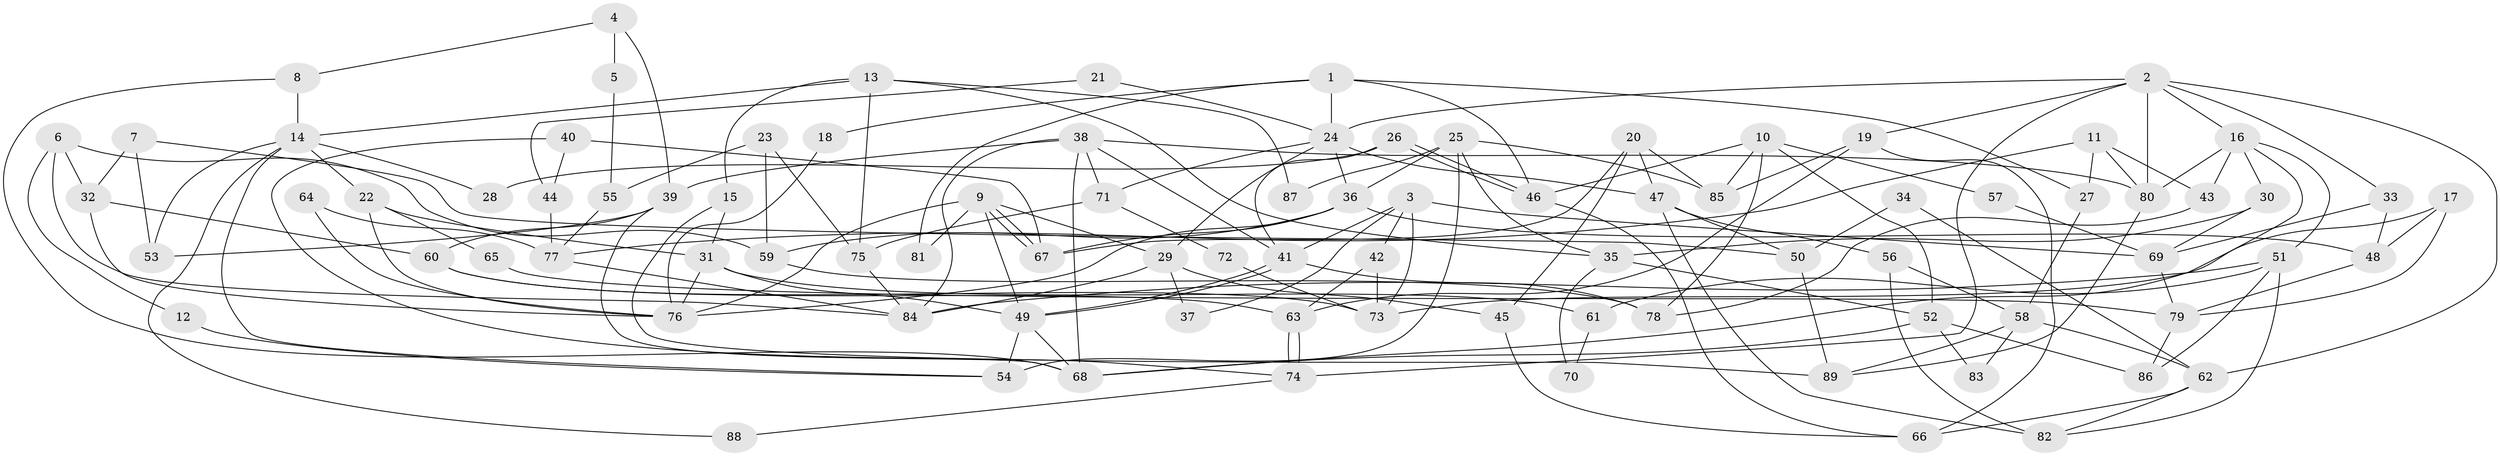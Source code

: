 // coarse degree distribution, {3: 0.14814814814814814, 6: 0.14814814814814814, 5: 0.18518518518518517, 11: 0.037037037037037035, 8: 0.18518518518518517, 4: 0.1111111111111111, 10: 0.1111111111111111, 7: 0.037037037037037035, 9: 0.037037037037037035}
// Generated by graph-tools (version 1.1) at 2025/37/03/04/25 23:37:14]
// undirected, 89 vertices, 178 edges
graph export_dot {
  node [color=gray90,style=filled];
  1;
  2;
  3;
  4;
  5;
  6;
  7;
  8;
  9;
  10;
  11;
  12;
  13;
  14;
  15;
  16;
  17;
  18;
  19;
  20;
  21;
  22;
  23;
  24;
  25;
  26;
  27;
  28;
  29;
  30;
  31;
  32;
  33;
  34;
  35;
  36;
  37;
  38;
  39;
  40;
  41;
  42;
  43;
  44;
  45;
  46;
  47;
  48;
  49;
  50;
  51;
  52;
  53;
  54;
  55;
  56;
  57;
  58;
  59;
  60;
  61;
  62;
  63;
  64;
  65;
  66;
  67;
  68;
  69;
  70;
  71;
  72;
  73;
  74;
  75;
  76;
  77;
  78;
  79;
  80;
  81;
  82;
  83;
  84;
  85;
  86;
  87;
  88;
  89;
  1 -- 24;
  1 -- 46;
  1 -- 18;
  1 -- 27;
  1 -- 81;
  2 -- 16;
  2 -- 62;
  2 -- 19;
  2 -- 24;
  2 -- 33;
  2 -- 74;
  2 -- 80;
  3 -- 41;
  3 -- 42;
  3 -- 37;
  3 -- 69;
  3 -- 73;
  4 -- 8;
  4 -- 39;
  4 -- 5;
  5 -- 55;
  6 -- 84;
  6 -- 59;
  6 -- 12;
  6 -- 32;
  7 -- 32;
  7 -- 53;
  7 -- 50;
  8 -- 14;
  8 -- 68;
  9 -- 67;
  9 -- 67;
  9 -- 76;
  9 -- 29;
  9 -- 49;
  9 -- 81;
  10 -- 46;
  10 -- 78;
  10 -- 52;
  10 -- 57;
  10 -- 85;
  11 -- 80;
  11 -- 27;
  11 -- 43;
  11 -- 77;
  12 -- 54;
  13 -- 35;
  13 -- 15;
  13 -- 14;
  13 -- 75;
  13 -- 87;
  14 -- 54;
  14 -- 22;
  14 -- 28;
  14 -- 53;
  14 -- 88;
  15 -- 89;
  15 -- 31;
  16 -- 68;
  16 -- 80;
  16 -- 30;
  16 -- 43;
  16 -- 51;
  17 -- 48;
  17 -- 73;
  17 -- 79;
  18 -- 76;
  19 -- 85;
  19 -- 63;
  19 -- 66;
  20 -- 85;
  20 -- 47;
  20 -- 45;
  20 -- 67;
  21 -- 24;
  21 -- 44;
  22 -- 76;
  22 -- 31;
  22 -- 65;
  23 -- 75;
  23 -- 59;
  23 -- 55;
  24 -- 29;
  24 -- 36;
  24 -- 47;
  24 -- 71;
  25 -- 36;
  25 -- 35;
  25 -- 54;
  25 -- 85;
  25 -- 87;
  26 -- 41;
  26 -- 46;
  26 -- 46;
  26 -- 28;
  27 -- 58;
  29 -- 84;
  29 -- 37;
  29 -- 45;
  30 -- 69;
  30 -- 35;
  31 -- 49;
  31 -- 61;
  31 -- 76;
  32 -- 76;
  32 -- 60;
  33 -- 69;
  33 -- 48;
  34 -- 50;
  34 -- 62;
  35 -- 52;
  35 -- 70;
  36 -- 67;
  36 -- 48;
  36 -- 59;
  36 -- 76;
  38 -- 84;
  38 -- 68;
  38 -- 39;
  38 -- 41;
  38 -- 71;
  38 -- 80;
  39 -- 60;
  39 -- 53;
  39 -- 68;
  40 -- 67;
  40 -- 74;
  40 -- 44;
  41 -- 49;
  41 -- 49;
  41 -- 78;
  42 -- 63;
  42 -- 73;
  43 -- 78;
  44 -- 77;
  45 -- 66;
  46 -- 66;
  47 -- 82;
  47 -- 50;
  47 -- 56;
  48 -- 79;
  49 -- 54;
  49 -- 68;
  50 -- 89;
  51 -- 86;
  51 -- 61;
  51 -- 82;
  51 -- 84;
  52 -- 68;
  52 -- 83;
  52 -- 86;
  55 -- 77;
  56 -- 58;
  56 -- 82;
  57 -- 69;
  58 -- 62;
  58 -- 89;
  58 -- 83;
  59 -- 78;
  60 -- 63;
  60 -- 73;
  61 -- 70;
  62 -- 66;
  62 -- 82;
  63 -- 74;
  63 -- 74;
  64 -- 76;
  64 -- 77;
  65 -- 79;
  69 -- 79;
  71 -- 72;
  71 -- 75;
  72 -- 73;
  74 -- 88;
  75 -- 84;
  77 -- 84;
  79 -- 86;
  80 -- 89;
}
